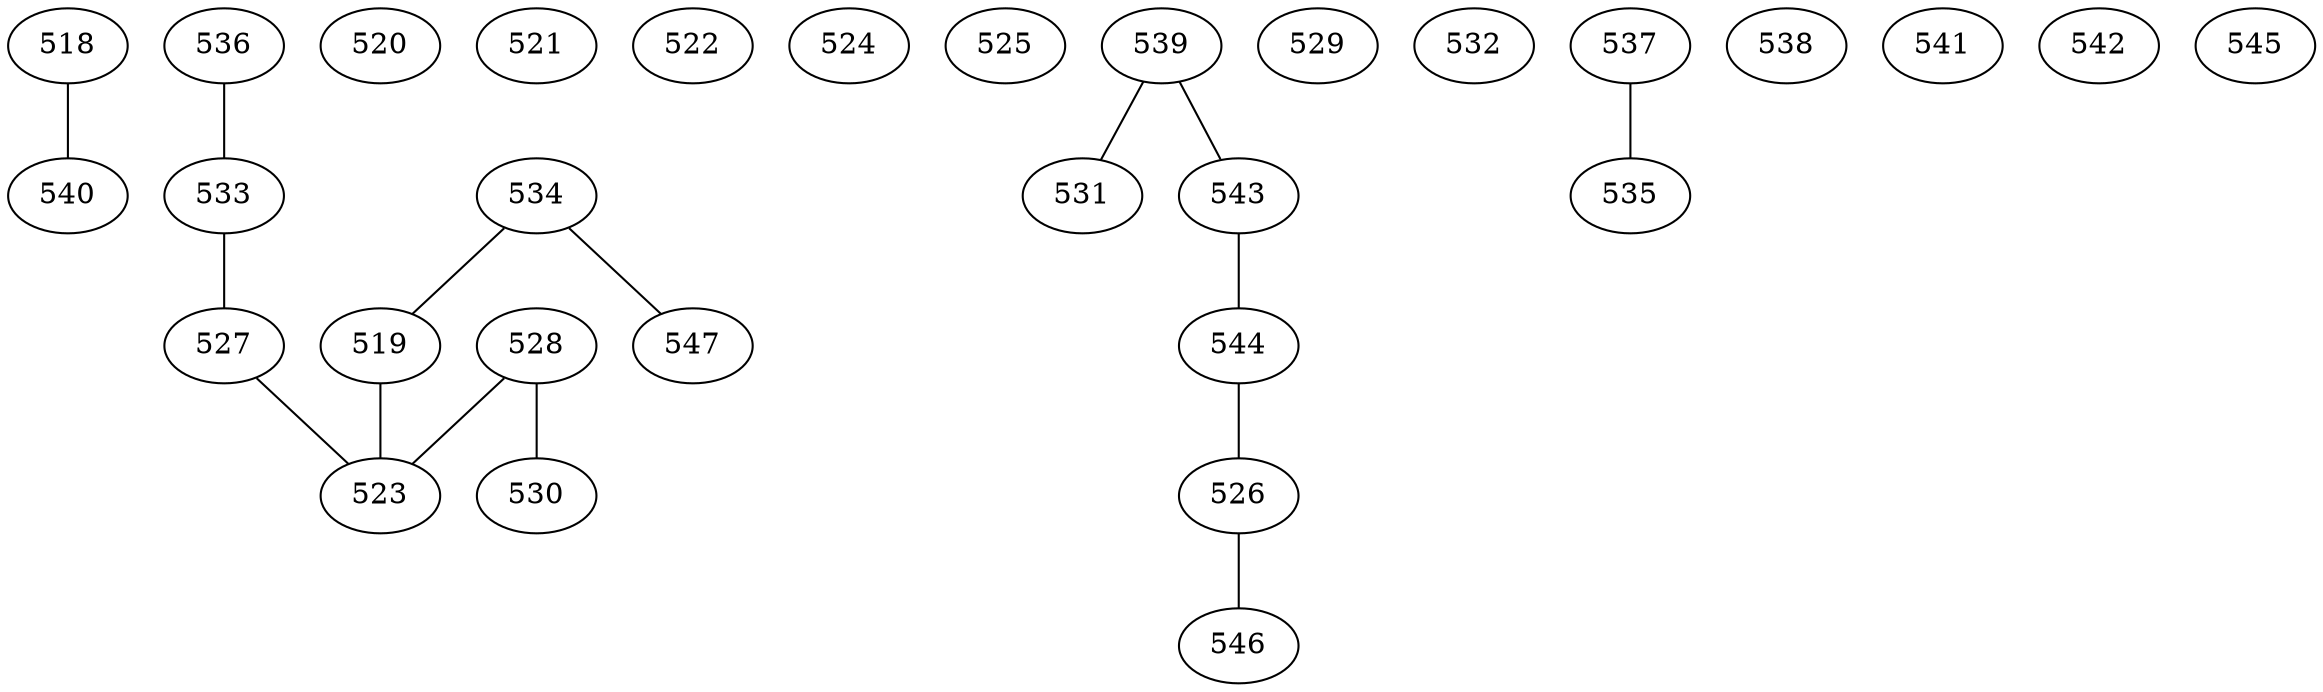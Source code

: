 graph {
    518 []
    519 []
    520 []
    521 []
    522 []
    523 []
    524 []
    525 []
    526 []
    527 []
    528 []
    529 []
    530 []
    531 []
    532 []
    533 []
    534 []
    535 []
    536 []
    537 []
    538 []
    539 []
    540 []
    541 []
    542 []
    543 []
    544 []
    545 []
    546 []
    547 []
    539 -- 543
    526 -- 546
    519 -- 523
    539 -- 531
    534 -- 547
    528 -- 530
    518 -- 540
    527 -- 523
    537 -- 535
    544 -- 526
    543 -- 544
    528 -- 523
    533 -- 527
    536 -- 533
    534 -- 519
}
